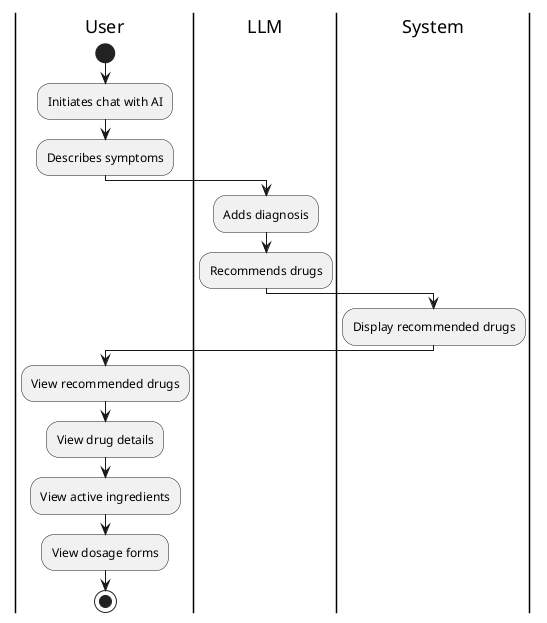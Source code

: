 @startuml Chat AI Activity
|User|
start
:Initiates chat with AI;
:Describes symptoms;
|LLM|
:Adds diagnosis;
:Recommends drugs;
|System|
:Display recommended drugs;
|User|
:View recommended drugs;
:View drug details;
:View active ingredients;
:View dosage forms;
stop
@enduml